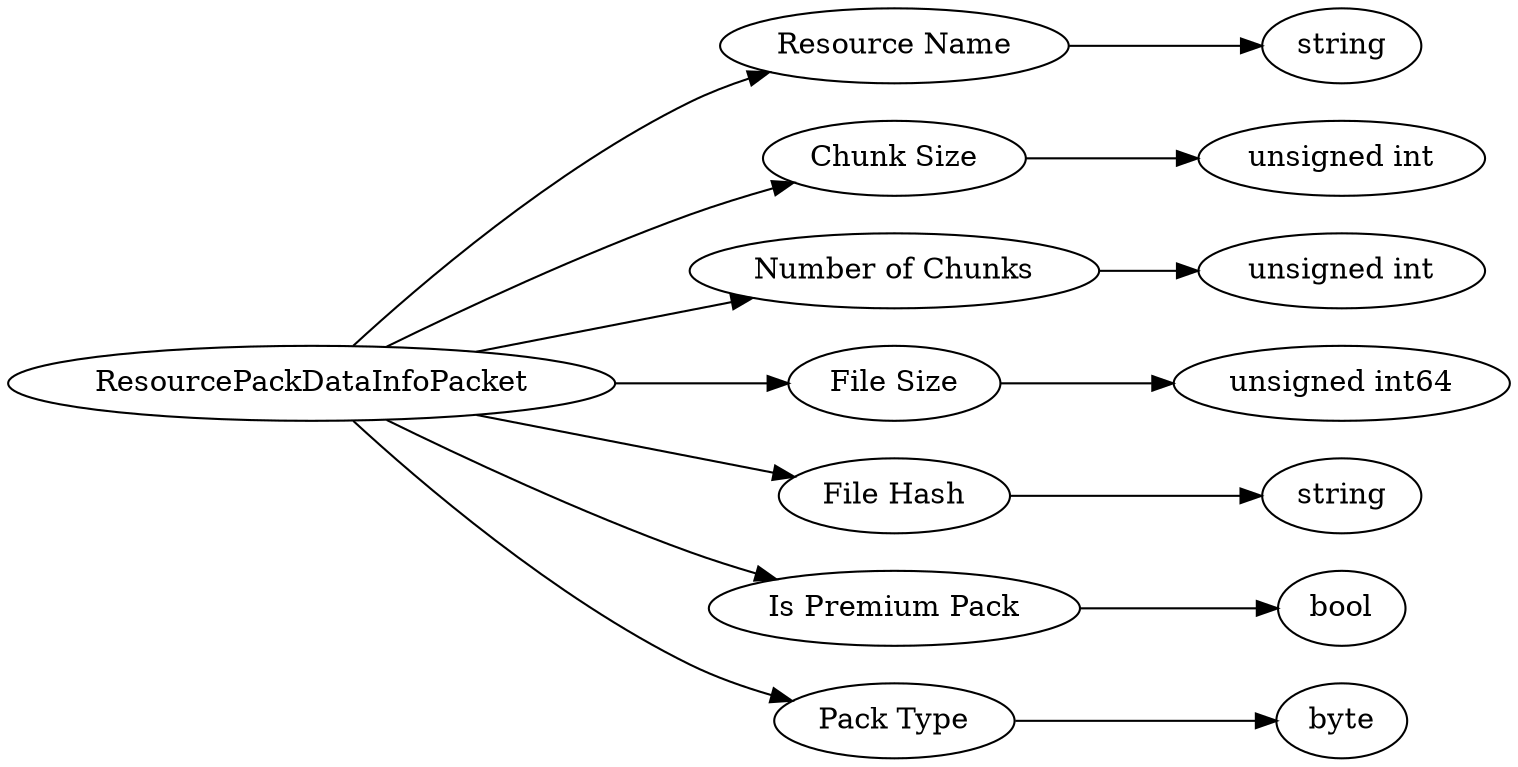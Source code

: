 digraph "ResourcePackDataInfoPacket" {
rankdir = LR
0
0 -> 1
1 -> 2
0 -> 3
3 -> 4
0 -> 5
5 -> 6
0 -> 7
7 -> 8
0 -> 9
9 -> 10
0 -> 11
11 -> 12
0 -> 13
13 -> 14

0 [label="ResourcePackDataInfoPacket",comment="name: \"ResourcePackDataInfoPacket\", typeName: \"\", id: 0, branchId: 82, recurseId: -1, attributes: 0, notes: \"\""];
1 [label="Resource Name",comment="name: \"Resource Name\", typeName: \"\", id: 1, branchId: 0, recurseId: -1, attributes: 0, notes: \"\""];
2 [label="string",comment="name: \"string\", typeName: \"\", id: 2, branchId: 0, recurseId: -1, attributes: 512, notes: \"\""];
3 [label="Chunk Size",comment="name: \"Chunk Size\", typeName: \"\", id: 3, branchId: 0, recurseId: -1, attributes: 0, notes: \"\""];
4 [label="unsigned int",comment="name: \"unsigned int\", typeName: \"\", id: 4, branchId: 0, recurseId: -1, attributes: 512, notes: \"\""];
5 [label="Number of Chunks",comment="name: \"Number of Chunks\", typeName: \"\", id: 5, branchId: 0, recurseId: -1, attributes: 0, notes: \"\""];
6 [label="unsigned int",comment="name: \"unsigned int\", typeName: \"\", id: 6, branchId: 0, recurseId: -1, attributes: 512, notes: \"\""];
7 [label="File Size",comment="name: \"File Size\", typeName: \"\", id: 7, branchId: 0, recurseId: -1, attributes: 0, notes: \"\""];
8 [label="unsigned int64",comment="name: \"unsigned int64\", typeName: \"\", id: 8, branchId: 0, recurseId: -1, attributes: 512, notes: \"\""];
9 [label="File Hash",comment="name: \"File Hash\", typeName: \"\", id: 9, branchId: 0, recurseId: -1, attributes: 0, notes: \"\""];
10 [label="string",comment="name: \"string\", typeName: \"\", id: 10, branchId: 0, recurseId: -1, attributes: 512, notes: \"\""];
11 [label="Is Premium Pack",comment="name: \"Is Premium Pack\", typeName: \"\", id: 11, branchId: 0, recurseId: -1, attributes: 0, notes: \"Do you need an entitlement to use this pack?\""];
12 [label="bool",comment="name: \"bool\", typeName: \"\", id: 12, branchId: 0, recurseId: -1, attributes: 512, notes: \"\""];
13 [label="Pack Type",comment="name: \"Pack Type\", typeName: \"\", id: 13, branchId: 0, recurseId: -1, attributes: 0, notes: \"enumeration: PackType\""];
14 [label="byte",comment="name: \"byte\", typeName: \"\", id: 14, branchId: 0, recurseId: -1, attributes: 512, notes: \"\""];
{ rank = max;2;4;6;8;10;12;14}

}
